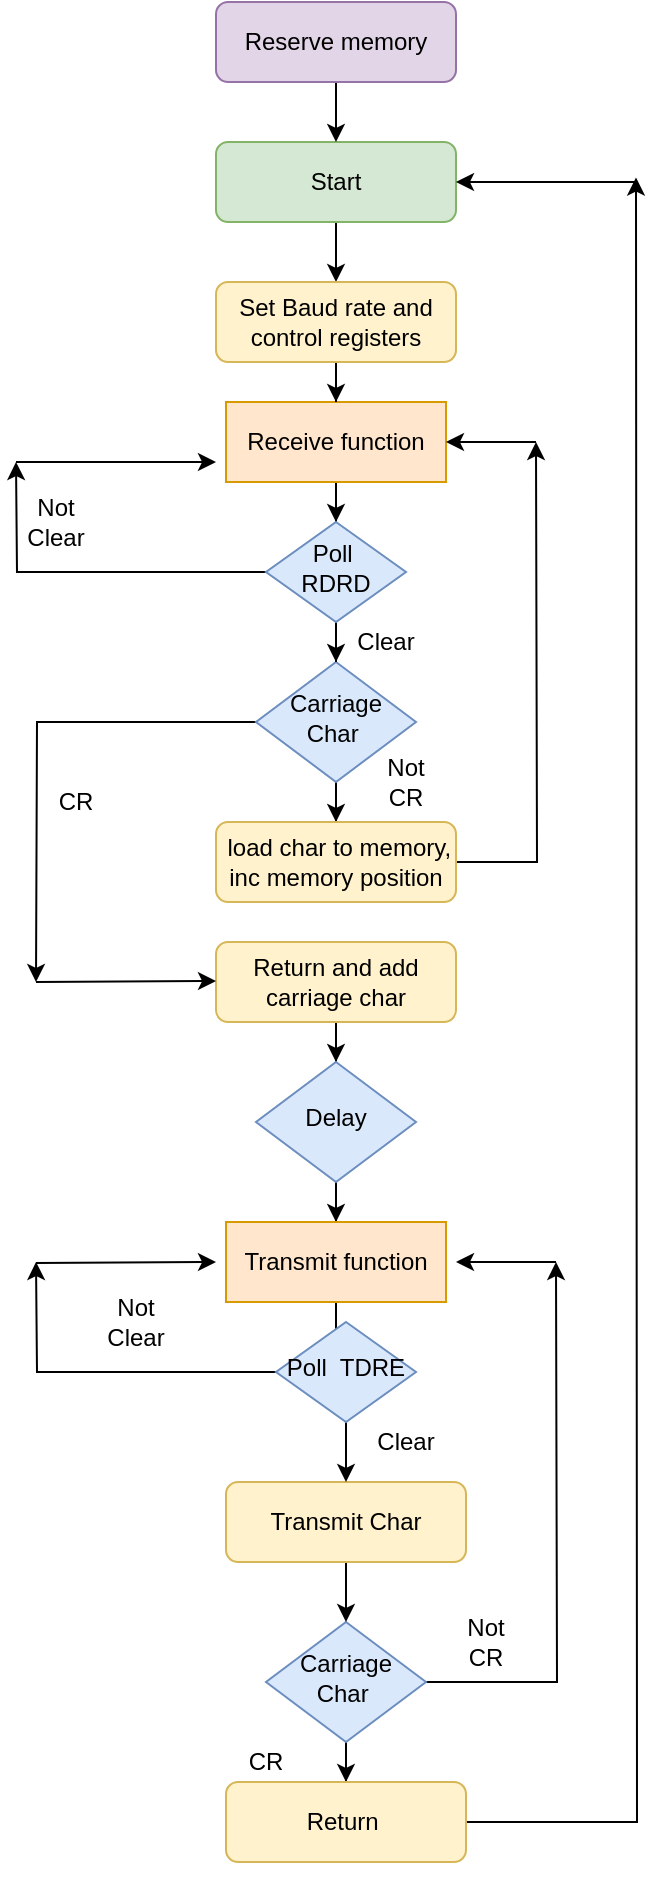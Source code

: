 <mxfile version="13.10.4" type="device"><diagram id="C5RBs43oDa-KdzZeNtuy" name="Page-1"><mxGraphModel dx="1635" dy="866" grid="1" gridSize="10" guides="1" tooltips="1" connect="1" arrows="1" fold="1" page="1" pageScale="1" pageWidth="827" pageHeight="1169" math="0" shadow="0"><root><mxCell id="WIyWlLk6GJQsqaUBKTNV-0"/><mxCell id="WIyWlLk6GJQsqaUBKTNV-1" parent="WIyWlLk6GJQsqaUBKTNV-0"/><mxCell id="gGqeBQLZFkYpvSAn6-NA-9" style="edgeStyle=orthogonalEdgeStyle;rounded=0;orthogonalLoop=1;jettySize=auto;html=1;entryX=0.5;entryY=0;entryDx=0;entryDy=0;" edge="1" parent="WIyWlLk6GJQsqaUBKTNV-1" source="WIyWlLk6GJQsqaUBKTNV-3" target="gGqeBQLZFkYpvSAn6-NA-2"><mxGeometry relative="1" as="geometry"/></mxCell><mxCell id="WIyWlLk6GJQsqaUBKTNV-3" value="Start" style="rounded=1;whiteSpace=wrap;html=1;fontSize=12;glass=0;strokeWidth=1;shadow=0;fillColor=#d5e8d4;strokeColor=#82b366;" parent="WIyWlLk6GJQsqaUBKTNV-1" vertex="1"><mxGeometry x="150" y="100" width="120" height="40" as="geometry"/></mxCell><mxCell id="gGqeBQLZFkYpvSAn6-NA-8" style="edgeStyle=orthogonalEdgeStyle;rounded=0;orthogonalLoop=1;jettySize=auto;html=1;" edge="1" parent="WIyWlLk6GJQsqaUBKTNV-1" source="gGqeBQLZFkYpvSAn6-NA-0" target="WIyWlLk6GJQsqaUBKTNV-3"><mxGeometry relative="1" as="geometry"/></mxCell><mxCell id="gGqeBQLZFkYpvSAn6-NA-0" value="Reserve memory" style="rounded=1;whiteSpace=wrap;html=1;fontSize=12;glass=0;strokeWidth=1;shadow=0;fillColor=#e1d5e7;strokeColor=#9673a6;" vertex="1" parent="WIyWlLk6GJQsqaUBKTNV-1"><mxGeometry x="150" y="30" width="120" height="40" as="geometry"/></mxCell><mxCell id="gGqeBQLZFkYpvSAn6-NA-11" style="edgeStyle=orthogonalEdgeStyle;rounded=0;orthogonalLoop=1;jettySize=auto;html=1;" edge="1" parent="WIyWlLk6GJQsqaUBKTNV-1" source="gGqeBQLZFkYpvSAn6-NA-1" target="gGqeBQLZFkYpvSAn6-NA-6"><mxGeometry relative="1" as="geometry"/></mxCell><mxCell id="gGqeBQLZFkYpvSAn6-NA-1" value="Receive function" style="rounded=0;whiteSpace=wrap;html=1;fillColor=#ffe6cc;strokeColor=#d79b00;" vertex="1" parent="WIyWlLk6GJQsqaUBKTNV-1"><mxGeometry x="155" y="230" width="110" height="40" as="geometry"/></mxCell><mxCell id="gGqeBQLZFkYpvSAn6-NA-10" style="edgeStyle=orthogonalEdgeStyle;rounded=0;orthogonalLoop=1;jettySize=auto;html=1;" edge="1" parent="WIyWlLk6GJQsqaUBKTNV-1" source="gGqeBQLZFkYpvSAn6-NA-2" target="gGqeBQLZFkYpvSAn6-NA-1"><mxGeometry relative="1" as="geometry"/></mxCell><mxCell id="gGqeBQLZFkYpvSAn6-NA-2" value="Set Baud rate and control registers" style="rounded=1;whiteSpace=wrap;html=1;fontSize=12;glass=0;strokeWidth=1;shadow=0;fillColor=#fff2cc;strokeColor=#d6b656;" vertex="1" parent="WIyWlLk6GJQsqaUBKTNV-1"><mxGeometry x="150" y="170" width="120" height="40" as="geometry"/></mxCell><mxCell id="gGqeBQLZFkYpvSAn6-NA-13" style="edgeStyle=orthogonalEdgeStyle;rounded=0;orthogonalLoop=1;jettySize=auto;html=1;" edge="1" parent="WIyWlLk6GJQsqaUBKTNV-1" source="gGqeBQLZFkYpvSAn6-NA-3" target="gGqeBQLZFkYpvSAn6-NA-5"><mxGeometry relative="1" as="geometry"/></mxCell><mxCell id="gGqeBQLZFkYpvSAn6-NA-30" style="edgeStyle=orthogonalEdgeStyle;rounded=0;orthogonalLoop=1;jettySize=auto;html=1;" edge="1" parent="WIyWlLk6GJQsqaUBKTNV-1" source="gGqeBQLZFkYpvSAn6-NA-3"><mxGeometry relative="1" as="geometry"><mxPoint x="60" y="520" as="targetPoint"/></mxGeometry></mxCell><mxCell id="gGqeBQLZFkYpvSAn6-NA-3" value="Carriage Char&amp;nbsp;" style="rhombus;whiteSpace=wrap;html=1;shadow=0;fontFamily=Helvetica;fontSize=12;align=center;strokeWidth=1;spacing=6;spacingTop=-4;fillColor=#dae8fc;strokeColor=#6c8ebf;" vertex="1" parent="WIyWlLk6GJQsqaUBKTNV-1"><mxGeometry x="170" y="360" width="80" height="60" as="geometry"/></mxCell><mxCell id="gGqeBQLZFkYpvSAn6-NA-16" style="edgeStyle=orthogonalEdgeStyle;rounded=0;orthogonalLoop=1;jettySize=auto;html=1;entryX=0.5;entryY=0;entryDx=0;entryDy=0;" edge="1" parent="WIyWlLk6GJQsqaUBKTNV-1" source="gGqeBQLZFkYpvSAn6-NA-4" target="gGqeBQLZFkYpvSAn6-NA-15"><mxGeometry relative="1" as="geometry"/></mxCell><mxCell id="gGqeBQLZFkYpvSAn6-NA-4" value="Return and add carriage char" style="rounded=1;whiteSpace=wrap;html=1;fontSize=12;glass=0;strokeWidth=1;shadow=0;fillColor=#fff2cc;strokeColor=#d6b656;" vertex="1" parent="WIyWlLk6GJQsqaUBKTNV-1"><mxGeometry x="150" y="500" width="120" height="40" as="geometry"/></mxCell><mxCell id="gGqeBQLZFkYpvSAn6-NA-59" style="edgeStyle=orthogonalEdgeStyle;rounded=0;orthogonalLoop=1;jettySize=auto;html=1;" edge="1" parent="WIyWlLk6GJQsqaUBKTNV-1" source="gGqeBQLZFkYpvSAn6-NA-5"><mxGeometry relative="1" as="geometry"><mxPoint x="310" y="250" as="targetPoint"/></mxGeometry></mxCell><mxCell id="gGqeBQLZFkYpvSAn6-NA-5" value="&amp;nbsp;load char to memory, inc memory position" style="rounded=1;whiteSpace=wrap;html=1;fontSize=12;glass=0;strokeWidth=1;shadow=0;fillColor=#fff2cc;strokeColor=#d6b656;" vertex="1" parent="WIyWlLk6GJQsqaUBKTNV-1"><mxGeometry x="150" y="440" width="120" height="40" as="geometry"/></mxCell><mxCell id="gGqeBQLZFkYpvSAn6-NA-12" style="edgeStyle=orthogonalEdgeStyle;rounded=0;orthogonalLoop=1;jettySize=auto;html=1;entryX=0.5;entryY=0;entryDx=0;entryDy=0;" edge="1" parent="WIyWlLk6GJQsqaUBKTNV-1" source="gGqeBQLZFkYpvSAn6-NA-6" target="gGqeBQLZFkYpvSAn6-NA-3"><mxGeometry relative="1" as="geometry"/></mxCell><mxCell id="gGqeBQLZFkYpvSAn6-NA-26" style="edgeStyle=orthogonalEdgeStyle;rounded=0;orthogonalLoop=1;jettySize=auto;html=1;" edge="1" parent="WIyWlLk6GJQsqaUBKTNV-1" source="gGqeBQLZFkYpvSAn6-NA-6"><mxGeometry relative="1" as="geometry"><mxPoint x="50" y="260" as="targetPoint"/></mxGeometry></mxCell><mxCell id="gGqeBQLZFkYpvSAn6-NA-6" value="Poll&amp;nbsp; RDRD" style="rhombus;whiteSpace=wrap;html=1;shadow=0;fontFamily=Helvetica;fontSize=12;align=center;strokeWidth=1;spacing=6;spacingTop=-4;fillColor=#dae8fc;strokeColor=#6c8ebf;" vertex="1" parent="WIyWlLk6GJQsqaUBKTNV-1"><mxGeometry x="175" y="290" width="70" height="50" as="geometry"/></mxCell><mxCell id="gGqeBQLZFkYpvSAn6-NA-36" style="edgeStyle=orthogonalEdgeStyle;rounded=0;orthogonalLoop=1;jettySize=auto;html=1;" edge="1" parent="WIyWlLk6GJQsqaUBKTNV-1" source="gGqeBQLZFkYpvSAn6-NA-15" target="gGqeBQLZFkYpvSAn6-NA-18"><mxGeometry relative="1" as="geometry"/></mxCell><mxCell id="gGqeBQLZFkYpvSAn6-NA-15" value="Delay" style="rhombus;whiteSpace=wrap;html=1;shadow=0;fontFamily=Helvetica;fontSize=12;align=center;strokeWidth=1;spacing=6;spacingTop=-4;fillColor=#dae8fc;strokeColor=#6c8ebf;" vertex="1" parent="WIyWlLk6GJQsqaUBKTNV-1"><mxGeometry x="170" y="560" width="80" height="60" as="geometry"/></mxCell><mxCell id="gGqeBQLZFkYpvSAn6-NA-17" style="edgeStyle=orthogonalEdgeStyle;rounded=0;orthogonalLoop=1;jettySize=auto;html=1;" edge="1" parent="WIyWlLk6GJQsqaUBKTNV-1" source="gGqeBQLZFkYpvSAn6-NA-18" target="gGqeBQLZFkYpvSAn6-NA-23"><mxGeometry relative="1" as="geometry"/></mxCell><mxCell id="gGqeBQLZFkYpvSAn6-NA-18" value="Transmit function" style="rounded=0;whiteSpace=wrap;html=1;fillColor=#ffe6cc;strokeColor=#d79b00;" vertex="1" parent="WIyWlLk6GJQsqaUBKTNV-1"><mxGeometry x="155" y="640" width="110" height="40" as="geometry"/></mxCell><mxCell id="gGqeBQLZFkYpvSAn6-NA-45" style="edgeStyle=orthogonalEdgeStyle;rounded=0;orthogonalLoop=1;jettySize=auto;html=1;" edge="1" parent="WIyWlLk6GJQsqaUBKTNV-1" source="gGqeBQLZFkYpvSAn6-NA-20"><mxGeometry relative="1" as="geometry"><mxPoint x="320" y="660" as="targetPoint"/></mxGeometry></mxCell><mxCell id="gGqeBQLZFkYpvSAn6-NA-48" value="" style="edgeStyle=orthogonalEdgeStyle;rounded=0;orthogonalLoop=1;jettySize=auto;html=1;" edge="1" parent="WIyWlLk6GJQsqaUBKTNV-1" source="gGqeBQLZFkYpvSAn6-NA-20" target="gGqeBQLZFkYpvSAn6-NA-24"><mxGeometry relative="1" as="geometry"/></mxCell><mxCell id="gGqeBQLZFkYpvSAn6-NA-20" value="Carriage Char&amp;nbsp;" style="rhombus;whiteSpace=wrap;html=1;shadow=0;fontFamily=Helvetica;fontSize=12;align=center;strokeWidth=1;spacing=6;spacingTop=-4;fillColor=#dae8fc;strokeColor=#6c8ebf;" vertex="1" parent="WIyWlLk6GJQsqaUBKTNV-1"><mxGeometry x="175" y="840" width="80" height="60" as="geometry"/></mxCell><mxCell id="gGqeBQLZFkYpvSAn6-NA-50" style="edgeStyle=orthogonalEdgeStyle;rounded=0;orthogonalLoop=1;jettySize=auto;html=1;" edge="1" parent="WIyWlLk6GJQsqaUBKTNV-1" source="gGqeBQLZFkYpvSAn6-NA-21" target="gGqeBQLZFkYpvSAn6-NA-20"><mxGeometry relative="1" as="geometry"/></mxCell><mxCell id="gGqeBQLZFkYpvSAn6-NA-21" value="Transmit Char" style="rounded=1;whiteSpace=wrap;html=1;fontSize=12;glass=0;strokeWidth=1;shadow=0;fillColor=#fff2cc;strokeColor=#d6b656;" vertex="1" parent="WIyWlLk6GJQsqaUBKTNV-1"><mxGeometry x="155" y="770" width="120" height="40" as="geometry"/></mxCell><mxCell id="gGqeBQLZFkYpvSAn6-NA-28" style="edgeStyle=orthogonalEdgeStyle;rounded=0;orthogonalLoop=1;jettySize=auto;html=1;" edge="1" parent="WIyWlLk6GJQsqaUBKTNV-1" source="gGqeBQLZFkYpvSAn6-NA-23"><mxGeometry relative="1" as="geometry"><mxPoint x="60" y="660" as="targetPoint"/></mxGeometry></mxCell><mxCell id="gGqeBQLZFkYpvSAn6-NA-51" style="edgeStyle=orthogonalEdgeStyle;rounded=0;orthogonalLoop=1;jettySize=auto;html=1;entryX=0.5;entryY=0;entryDx=0;entryDy=0;" edge="1" parent="WIyWlLk6GJQsqaUBKTNV-1" source="gGqeBQLZFkYpvSAn6-NA-23" target="gGqeBQLZFkYpvSAn6-NA-21"><mxGeometry relative="1" as="geometry"/></mxCell><mxCell id="gGqeBQLZFkYpvSAn6-NA-23" value="Poll&amp;nbsp; TDRE" style="rhombus;whiteSpace=wrap;html=1;shadow=0;fontFamily=Helvetica;fontSize=12;align=center;strokeWidth=1;spacing=6;spacingTop=-4;fillColor=#dae8fc;strokeColor=#6c8ebf;" vertex="1" parent="WIyWlLk6GJQsqaUBKTNV-1"><mxGeometry x="180" y="690" width="70" height="50" as="geometry"/></mxCell><mxCell id="gGqeBQLZFkYpvSAn6-NA-37" style="edgeStyle=orthogonalEdgeStyle;rounded=0;orthogonalLoop=1;jettySize=auto;html=1;" edge="1" parent="WIyWlLk6GJQsqaUBKTNV-1" source="gGqeBQLZFkYpvSAn6-NA-24"><mxGeometry relative="1" as="geometry"><mxPoint x="360" y="117.778" as="targetPoint"/></mxGeometry></mxCell><mxCell id="gGqeBQLZFkYpvSAn6-NA-24" value="Return&amp;nbsp;" style="rounded=1;whiteSpace=wrap;html=1;fontSize=12;glass=0;strokeWidth=1;shadow=0;fillColor=#fff2cc;strokeColor=#d6b656;" vertex="1" parent="WIyWlLk6GJQsqaUBKTNV-1"><mxGeometry x="155" y="920" width="120" height="40" as="geometry"/></mxCell><mxCell id="gGqeBQLZFkYpvSAn6-NA-31" value="" style="endArrow=classic;html=1;" edge="1" parent="WIyWlLk6GJQsqaUBKTNV-1"><mxGeometry width="50" height="50" relative="1" as="geometry"><mxPoint x="50" y="260" as="sourcePoint"/><mxPoint x="150" y="260" as="targetPoint"/></mxGeometry></mxCell><mxCell id="gGqeBQLZFkYpvSAn6-NA-32" value="" style="endArrow=classic;html=1;" edge="1" parent="WIyWlLk6GJQsqaUBKTNV-1"><mxGeometry width="50" height="50" relative="1" as="geometry"><mxPoint x="60" y="520" as="sourcePoint"/><mxPoint x="150" y="519.5" as="targetPoint"/></mxGeometry></mxCell><mxCell id="gGqeBQLZFkYpvSAn6-NA-33" value="" style="endArrow=classic;html=1;" edge="1" parent="WIyWlLk6GJQsqaUBKTNV-1"><mxGeometry width="50" height="50" relative="1" as="geometry"><mxPoint x="60" y="660.5" as="sourcePoint"/><mxPoint x="150" y="660" as="targetPoint"/></mxGeometry></mxCell><mxCell id="gGqeBQLZFkYpvSAn6-NA-38" value="" style="endArrow=classic;html=1;entryX=1;entryY=0.5;entryDx=0;entryDy=0;" edge="1" parent="WIyWlLk6GJQsqaUBKTNV-1" target="WIyWlLk6GJQsqaUBKTNV-3"><mxGeometry width="50" height="50" relative="1" as="geometry"><mxPoint x="360" y="120" as="sourcePoint"/><mxPoint x="160" y="270" as="targetPoint"/></mxGeometry></mxCell><mxCell id="gGqeBQLZFkYpvSAn6-NA-39" value="Clear" style="text;html=1;strokeColor=none;fillColor=none;align=center;verticalAlign=middle;whiteSpace=wrap;rounded=0;" vertex="1" parent="WIyWlLk6GJQsqaUBKTNV-1"><mxGeometry x="215" y="340" width="40" height="20" as="geometry"/></mxCell><mxCell id="gGqeBQLZFkYpvSAn6-NA-40" value="Not Clear" style="text;html=1;strokeColor=none;fillColor=none;align=center;verticalAlign=middle;whiteSpace=wrap;rounded=0;" vertex="1" parent="WIyWlLk6GJQsqaUBKTNV-1"><mxGeometry x="50" y="280" width="40" height="20" as="geometry"/></mxCell><mxCell id="gGqeBQLZFkYpvSAn6-NA-41" value="Not CR" style="text;html=1;strokeColor=none;fillColor=none;align=center;verticalAlign=middle;whiteSpace=wrap;rounded=0;" vertex="1" parent="WIyWlLk6GJQsqaUBKTNV-1"><mxGeometry x="225" y="410" width="40" height="20" as="geometry"/></mxCell><mxCell id="gGqeBQLZFkYpvSAn6-NA-42" value="CR" style="text;html=1;strokeColor=none;fillColor=none;align=center;verticalAlign=middle;whiteSpace=wrap;rounded=0;" vertex="1" parent="WIyWlLk6GJQsqaUBKTNV-1"><mxGeometry x="60" y="420" width="40" height="20" as="geometry"/></mxCell><mxCell id="gGqeBQLZFkYpvSAn6-NA-43" value="Not CR" style="text;html=1;strokeColor=none;fillColor=none;align=center;verticalAlign=middle;whiteSpace=wrap;rounded=0;" vertex="1" parent="WIyWlLk6GJQsqaUBKTNV-1"><mxGeometry x="265" y="840" width="40" height="20" as="geometry"/></mxCell><mxCell id="gGqeBQLZFkYpvSAn6-NA-44" value="CR" style="text;html=1;strokeColor=none;fillColor=none;align=center;verticalAlign=middle;whiteSpace=wrap;rounded=0;" vertex="1" parent="WIyWlLk6GJQsqaUBKTNV-1"><mxGeometry x="155" y="900" width="40" height="20" as="geometry"/></mxCell><mxCell id="gGqeBQLZFkYpvSAn6-NA-46" value="" style="endArrow=classic;html=1;" edge="1" parent="WIyWlLk6GJQsqaUBKTNV-1"><mxGeometry width="50" height="50" relative="1" as="geometry"><mxPoint x="320" y="660" as="sourcePoint"/><mxPoint x="270" y="660" as="targetPoint"/><Array as="points"><mxPoint x="290" y="660"/></Array></mxGeometry></mxCell><mxCell id="gGqeBQLZFkYpvSAn6-NA-52" style="edgeStyle=orthogonalEdgeStyle;rounded=0;orthogonalLoop=1;jettySize=auto;html=1;exitX=0.5;exitY=1;exitDx=0;exitDy=0;" edge="1" parent="WIyWlLk6GJQsqaUBKTNV-1" source="gGqeBQLZFkYpvSAn6-NA-24" target="gGqeBQLZFkYpvSAn6-NA-24"><mxGeometry relative="1" as="geometry"/></mxCell><mxCell id="gGqeBQLZFkYpvSAn6-NA-54" value="Not Clear" style="text;html=1;strokeColor=none;fillColor=none;align=center;verticalAlign=middle;whiteSpace=wrap;rounded=0;" vertex="1" parent="WIyWlLk6GJQsqaUBKTNV-1"><mxGeometry x="90" y="680" width="40" height="20" as="geometry"/></mxCell><mxCell id="gGqeBQLZFkYpvSAn6-NA-55" value="Clear" style="text;html=1;strokeColor=none;fillColor=none;align=center;verticalAlign=middle;whiteSpace=wrap;rounded=0;" vertex="1" parent="WIyWlLk6GJQsqaUBKTNV-1"><mxGeometry x="225" y="740" width="40" height="20" as="geometry"/></mxCell><mxCell id="gGqeBQLZFkYpvSAn6-NA-60" value="" style="endArrow=classic;html=1;entryX=1;entryY=0.5;entryDx=0;entryDy=0;" edge="1" parent="WIyWlLk6GJQsqaUBKTNV-1" target="gGqeBQLZFkYpvSAn6-NA-1"><mxGeometry width="50" height="50" relative="1" as="geometry"><mxPoint x="310" y="250" as="sourcePoint"/><mxPoint x="440" y="450" as="targetPoint"/></mxGeometry></mxCell></root></mxGraphModel></diagram></mxfile>